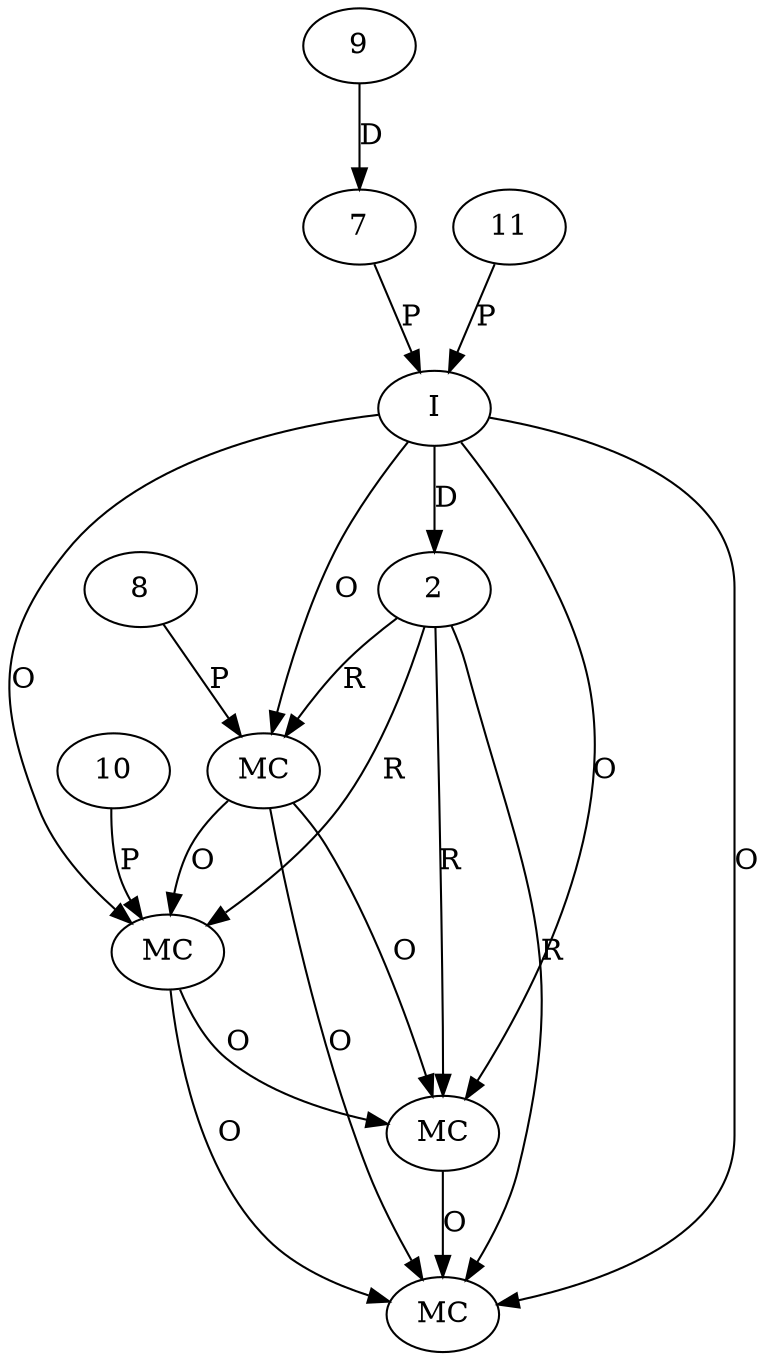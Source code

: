 digraph "AUG" {

  1 [ label="MC" s="next()" t="StrTokenizer" l="421" ];
  2 [ t="StrTokenizer" n="tok" ];
  3 [ label="MC" s="hasNext()" t="StrTokenizer" l="423" ];
  4 [ label="MC" s="setIgnoreEmptyTokens()" t="StrTokenizer" l="418" ];
  5 [ label="MC" s="setEmptyTokenAsNull()" t="StrTokenizer" l="419" ];
  6 [ label="I" t="StrTokenizer" l="416" ];
  7 [ t="String" n="input" ];
  8 [ t="boolean" v="false" ];
  9 [ t="String" v="a:'b':" ];
  10 [ t="boolean" v="true" ];
  11 [ t="char" v="'\''" ];
  5 -> 1 [ label="O" ];
  6 -> 1 [ label="O" ];
  2 -> 1 [ label="R" ];
  4 -> 1 [ label="O" ];
  6 -> 2 [ label="D" ];
  6 -> 3 [ label="O" ];
  2 -> 3 [ label="R" ];
  4 -> 3 [ label="O" ];
  5 -> 3 [ label="O" ];
  1 -> 3 [ label="O" ];
  8 -> 4 [ label="P" ];
  6 -> 4 [ label="O" ];
  2 -> 4 [ label="R" ];
  10 -> 5 [ label="P" ];
  6 -> 5 [ label="O" ];
  4 -> 5 [ label="O" ];
  2 -> 5 [ label="R" ];
  11 -> 6 [ label="P" ];
  7 -> 6 [ label="P" ];
  9 -> 7 [ label="D" ];
}
